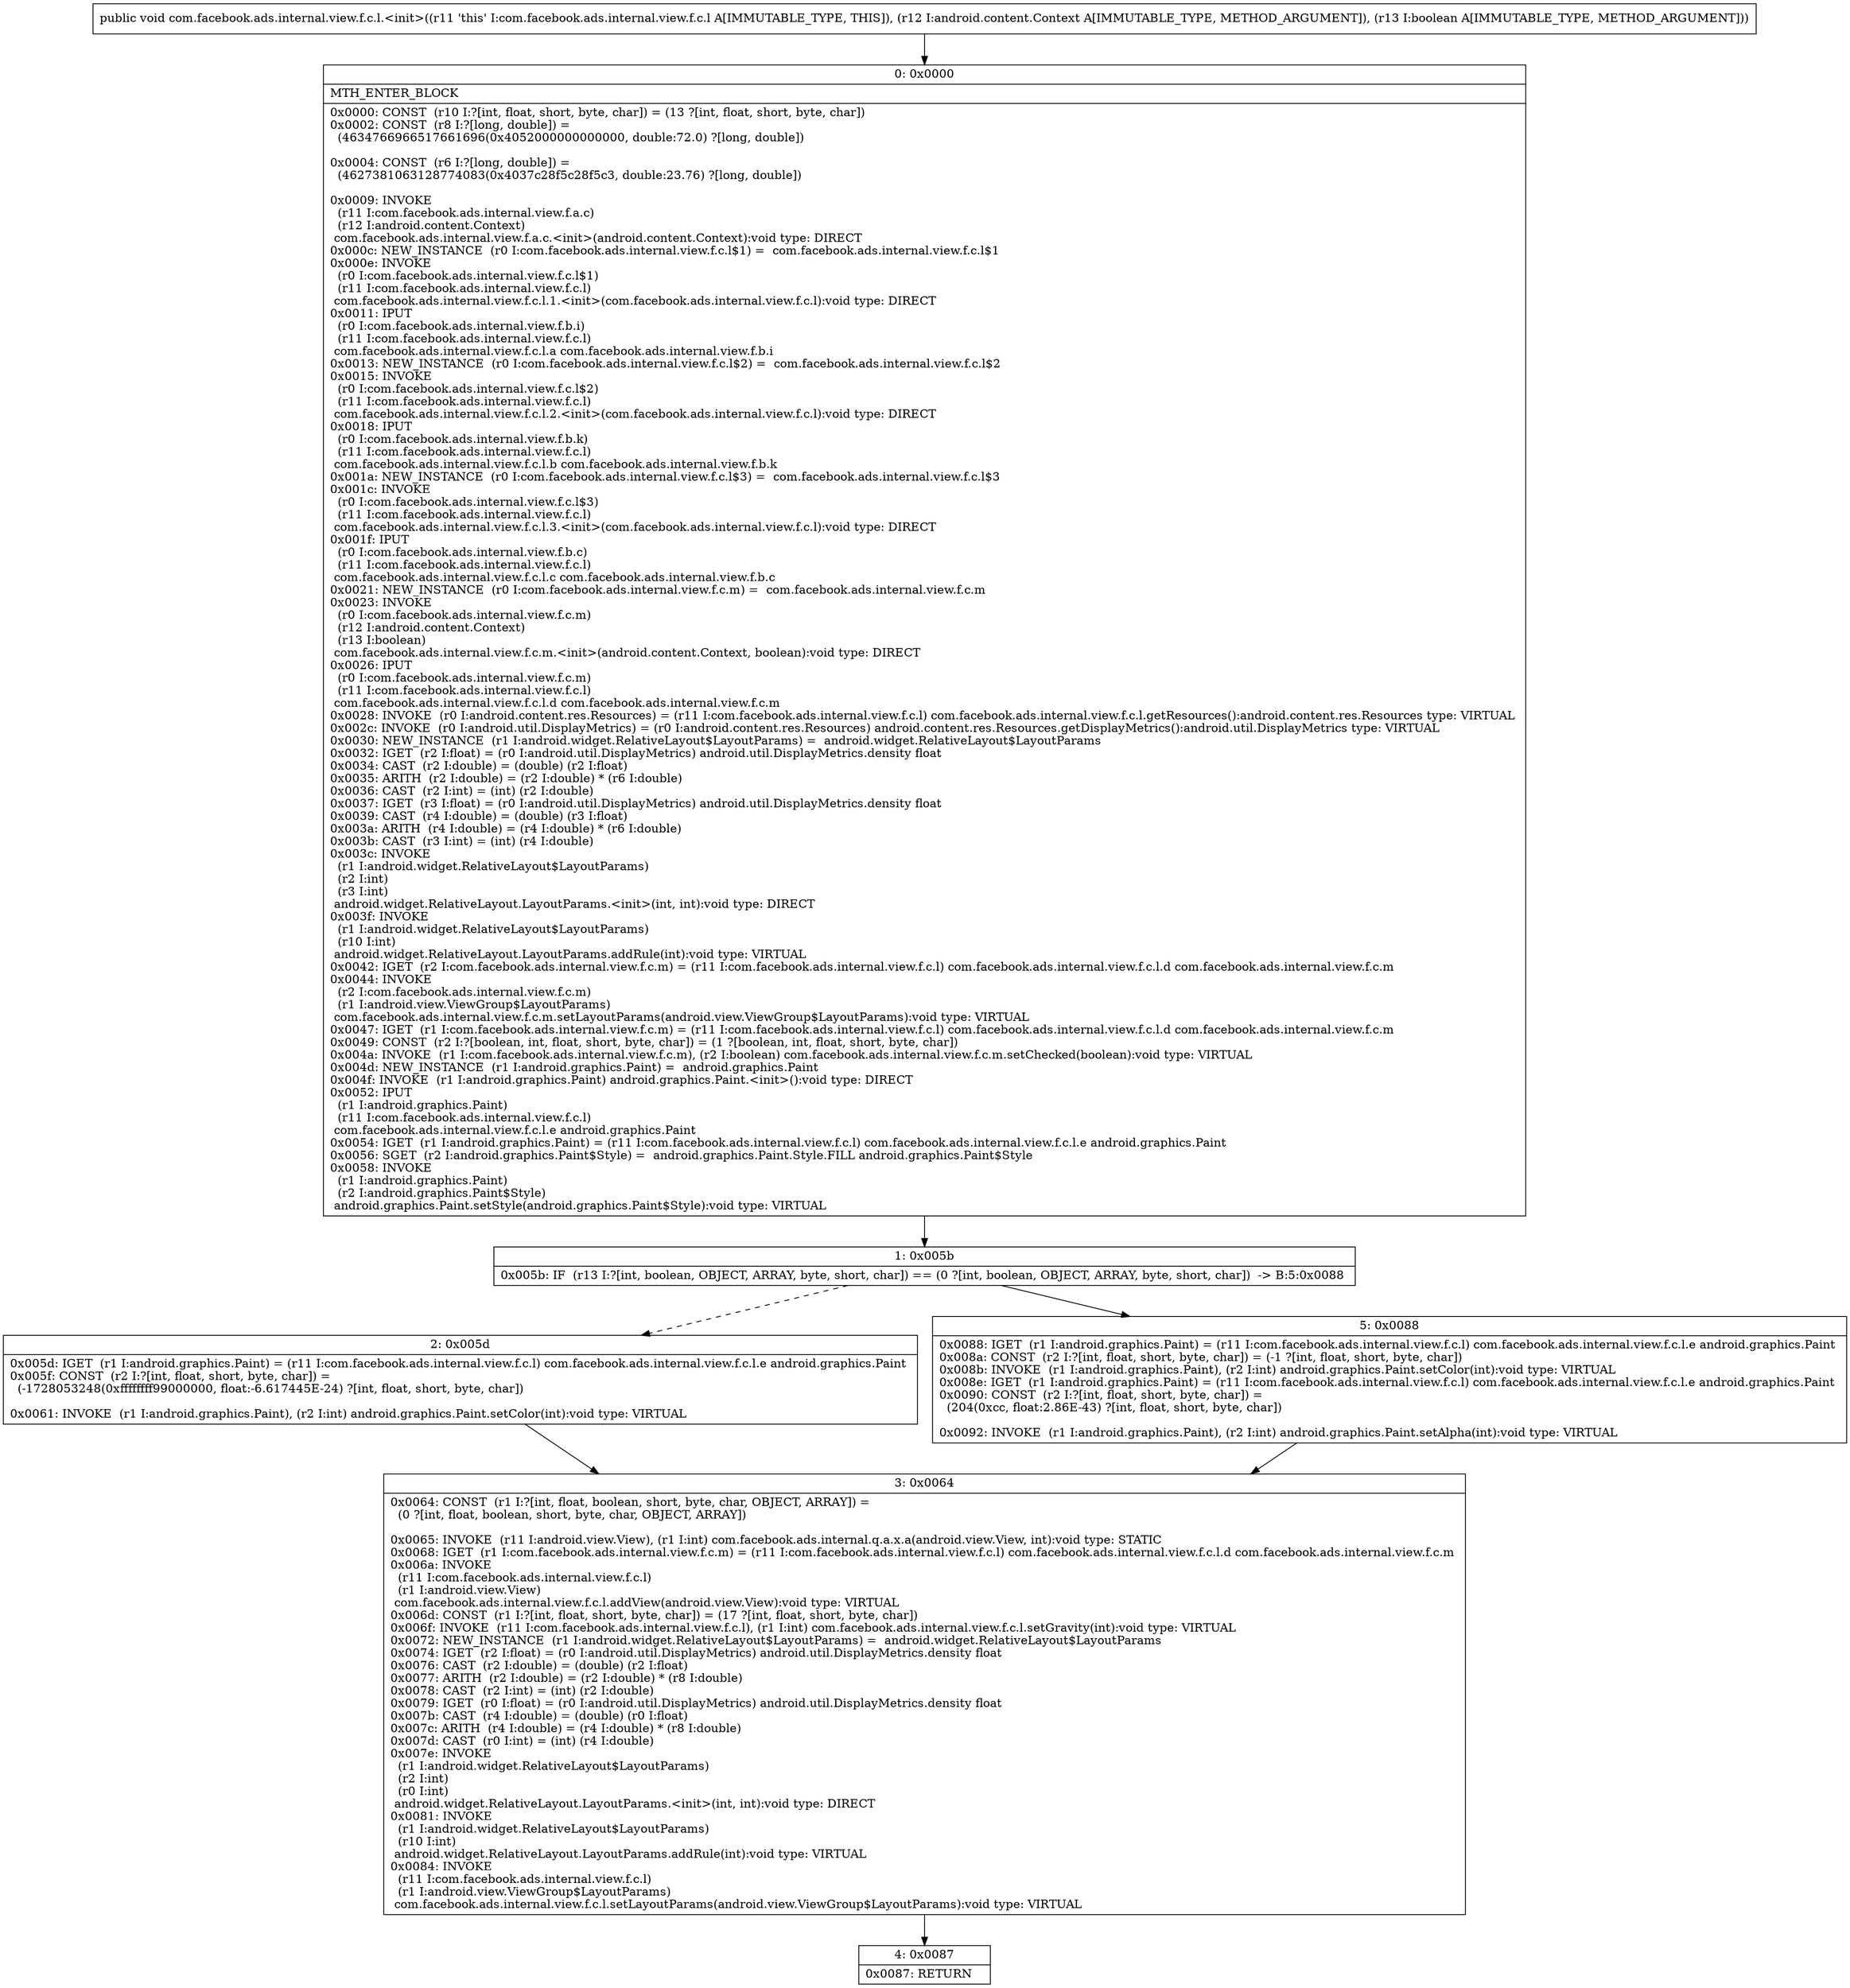 digraph "CFG forcom.facebook.ads.internal.view.f.c.l.\<init\>(Landroid\/content\/Context;Z)V" {
Node_0 [shape=record,label="{0\:\ 0x0000|MTH_ENTER_BLOCK\l|0x0000: CONST  (r10 I:?[int, float, short, byte, char]) = (13 ?[int, float, short, byte, char]) \l0x0002: CONST  (r8 I:?[long, double]) = \l  (4634766966517661696(0x4052000000000000, double:72.0) ?[long, double])\l \l0x0004: CONST  (r6 I:?[long, double]) = \l  (4627381063128774083(0x4037c28f5c28f5c3, double:23.76) ?[long, double])\l \l0x0009: INVOKE  \l  (r11 I:com.facebook.ads.internal.view.f.a.c)\l  (r12 I:android.content.Context)\l com.facebook.ads.internal.view.f.a.c.\<init\>(android.content.Context):void type: DIRECT \l0x000c: NEW_INSTANCE  (r0 I:com.facebook.ads.internal.view.f.c.l$1) =  com.facebook.ads.internal.view.f.c.l$1 \l0x000e: INVOKE  \l  (r0 I:com.facebook.ads.internal.view.f.c.l$1)\l  (r11 I:com.facebook.ads.internal.view.f.c.l)\l com.facebook.ads.internal.view.f.c.l.1.\<init\>(com.facebook.ads.internal.view.f.c.l):void type: DIRECT \l0x0011: IPUT  \l  (r0 I:com.facebook.ads.internal.view.f.b.i)\l  (r11 I:com.facebook.ads.internal.view.f.c.l)\l com.facebook.ads.internal.view.f.c.l.a com.facebook.ads.internal.view.f.b.i \l0x0013: NEW_INSTANCE  (r0 I:com.facebook.ads.internal.view.f.c.l$2) =  com.facebook.ads.internal.view.f.c.l$2 \l0x0015: INVOKE  \l  (r0 I:com.facebook.ads.internal.view.f.c.l$2)\l  (r11 I:com.facebook.ads.internal.view.f.c.l)\l com.facebook.ads.internal.view.f.c.l.2.\<init\>(com.facebook.ads.internal.view.f.c.l):void type: DIRECT \l0x0018: IPUT  \l  (r0 I:com.facebook.ads.internal.view.f.b.k)\l  (r11 I:com.facebook.ads.internal.view.f.c.l)\l com.facebook.ads.internal.view.f.c.l.b com.facebook.ads.internal.view.f.b.k \l0x001a: NEW_INSTANCE  (r0 I:com.facebook.ads.internal.view.f.c.l$3) =  com.facebook.ads.internal.view.f.c.l$3 \l0x001c: INVOKE  \l  (r0 I:com.facebook.ads.internal.view.f.c.l$3)\l  (r11 I:com.facebook.ads.internal.view.f.c.l)\l com.facebook.ads.internal.view.f.c.l.3.\<init\>(com.facebook.ads.internal.view.f.c.l):void type: DIRECT \l0x001f: IPUT  \l  (r0 I:com.facebook.ads.internal.view.f.b.c)\l  (r11 I:com.facebook.ads.internal.view.f.c.l)\l com.facebook.ads.internal.view.f.c.l.c com.facebook.ads.internal.view.f.b.c \l0x0021: NEW_INSTANCE  (r0 I:com.facebook.ads.internal.view.f.c.m) =  com.facebook.ads.internal.view.f.c.m \l0x0023: INVOKE  \l  (r0 I:com.facebook.ads.internal.view.f.c.m)\l  (r12 I:android.content.Context)\l  (r13 I:boolean)\l com.facebook.ads.internal.view.f.c.m.\<init\>(android.content.Context, boolean):void type: DIRECT \l0x0026: IPUT  \l  (r0 I:com.facebook.ads.internal.view.f.c.m)\l  (r11 I:com.facebook.ads.internal.view.f.c.l)\l com.facebook.ads.internal.view.f.c.l.d com.facebook.ads.internal.view.f.c.m \l0x0028: INVOKE  (r0 I:android.content.res.Resources) = (r11 I:com.facebook.ads.internal.view.f.c.l) com.facebook.ads.internal.view.f.c.l.getResources():android.content.res.Resources type: VIRTUAL \l0x002c: INVOKE  (r0 I:android.util.DisplayMetrics) = (r0 I:android.content.res.Resources) android.content.res.Resources.getDisplayMetrics():android.util.DisplayMetrics type: VIRTUAL \l0x0030: NEW_INSTANCE  (r1 I:android.widget.RelativeLayout$LayoutParams) =  android.widget.RelativeLayout$LayoutParams \l0x0032: IGET  (r2 I:float) = (r0 I:android.util.DisplayMetrics) android.util.DisplayMetrics.density float \l0x0034: CAST  (r2 I:double) = (double) (r2 I:float) \l0x0035: ARITH  (r2 I:double) = (r2 I:double) * (r6 I:double) \l0x0036: CAST  (r2 I:int) = (int) (r2 I:double) \l0x0037: IGET  (r3 I:float) = (r0 I:android.util.DisplayMetrics) android.util.DisplayMetrics.density float \l0x0039: CAST  (r4 I:double) = (double) (r3 I:float) \l0x003a: ARITH  (r4 I:double) = (r4 I:double) * (r6 I:double) \l0x003b: CAST  (r3 I:int) = (int) (r4 I:double) \l0x003c: INVOKE  \l  (r1 I:android.widget.RelativeLayout$LayoutParams)\l  (r2 I:int)\l  (r3 I:int)\l android.widget.RelativeLayout.LayoutParams.\<init\>(int, int):void type: DIRECT \l0x003f: INVOKE  \l  (r1 I:android.widget.RelativeLayout$LayoutParams)\l  (r10 I:int)\l android.widget.RelativeLayout.LayoutParams.addRule(int):void type: VIRTUAL \l0x0042: IGET  (r2 I:com.facebook.ads.internal.view.f.c.m) = (r11 I:com.facebook.ads.internal.view.f.c.l) com.facebook.ads.internal.view.f.c.l.d com.facebook.ads.internal.view.f.c.m \l0x0044: INVOKE  \l  (r2 I:com.facebook.ads.internal.view.f.c.m)\l  (r1 I:android.view.ViewGroup$LayoutParams)\l com.facebook.ads.internal.view.f.c.m.setLayoutParams(android.view.ViewGroup$LayoutParams):void type: VIRTUAL \l0x0047: IGET  (r1 I:com.facebook.ads.internal.view.f.c.m) = (r11 I:com.facebook.ads.internal.view.f.c.l) com.facebook.ads.internal.view.f.c.l.d com.facebook.ads.internal.view.f.c.m \l0x0049: CONST  (r2 I:?[boolean, int, float, short, byte, char]) = (1 ?[boolean, int, float, short, byte, char]) \l0x004a: INVOKE  (r1 I:com.facebook.ads.internal.view.f.c.m), (r2 I:boolean) com.facebook.ads.internal.view.f.c.m.setChecked(boolean):void type: VIRTUAL \l0x004d: NEW_INSTANCE  (r1 I:android.graphics.Paint) =  android.graphics.Paint \l0x004f: INVOKE  (r1 I:android.graphics.Paint) android.graphics.Paint.\<init\>():void type: DIRECT \l0x0052: IPUT  \l  (r1 I:android.graphics.Paint)\l  (r11 I:com.facebook.ads.internal.view.f.c.l)\l com.facebook.ads.internal.view.f.c.l.e android.graphics.Paint \l0x0054: IGET  (r1 I:android.graphics.Paint) = (r11 I:com.facebook.ads.internal.view.f.c.l) com.facebook.ads.internal.view.f.c.l.e android.graphics.Paint \l0x0056: SGET  (r2 I:android.graphics.Paint$Style) =  android.graphics.Paint.Style.FILL android.graphics.Paint$Style \l0x0058: INVOKE  \l  (r1 I:android.graphics.Paint)\l  (r2 I:android.graphics.Paint$Style)\l android.graphics.Paint.setStyle(android.graphics.Paint$Style):void type: VIRTUAL \l}"];
Node_1 [shape=record,label="{1\:\ 0x005b|0x005b: IF  (r13 I:?[int, boolean, OBJECT, ARRAY, byte, short, char]) == (0 ?[int, boolean, OBJECT, ARRAY, byte, short, char])  \-\> B:5:0x0088 \l}"];
Node_2 [shape=record,label="{2\:\ 0x005d|0x005d: IGET  (r1 I:android.graphics.Paint) = (r11 I:com.facebook.ads.internal.view.f.c.l) com.facebook.ads.internal.view.f.c.l.e android.graphics.Paint \l0x005f: CONST  (r2 I:?[int, float, short, byte, char]) = \l  (\-1728053248(0xffffffff99000000, float:\-6.617445E\-24) ?[int, float, short, byte, char])\l \l0x0061: INVOKE  (r1 I:android.graphics.Paint), (r2 I:int) android.graphics.Paint.setColor(int):void type: VIRTUAL \l}"];
Node_3 [shape=record,label="{3\:\ 0x0064|0x0064: CONST  (r1 I:?[int, float, boolean, short, byte, char, OBJECT, ARRAY]) = \l  (0 ?[int, float, boolean, short, byte, char, OBJECT, ARRAY])\l \l0x0065: INVOKE  (r11 I:android.view.View), (r1 I:int) com.facebook.ads.internal.q.a.x.a(android.view.View, int):void type: STATIC \l0x0068: IGET  (r1 I:com.facebook.ads.internal.view.f.c.m) = (r11 I:com.facebook.ads.internal.view.f.c.l) com.facebook.ads.internal.view.f.c.l.d com.facebook.ads.internal.view.f.c.m \l0x006a: INVOKE  \l  (r11 I:com.facebook.ads.internal.view.f.c.l)\l  (r1 I:android.view.View)\l com.facebook.ads.internal.view.f.c.l.addView(android.view.View):void type: VIRTUAL \l0x006d: CONST  (r1 I:?[int, float, short, byte, char]) = (17 ?[int, float, short, byte, char]) \l0x006f: INVOKE  (r11 I:com.facebook.ads.internal.view.f.c.l), (r1 I:int) com.facebook.ads.internal.view.f.c.l.setGravity(int):void type: VIRTUAL \l0x0072: NEW_INSTANCE  (r1 I:android.widget.RelativeLayout$LayoutParams) =  android.widget.RelativeLayout$LayoutParams \l0x0074: IGET  (r2 I:float) = (r0 I:android.util.DisplayMetrics) android.util.DisplayMetrics.density float \l0x0076: CAST  (r2 I:double) = (double) (r2 I:float) \l0x0077: ARITH  (r2 I:double) = (r2 I:double) * (r8 I:double) \l0x0078: CAST  (r2 I:int) = (int) (r2 I:double) \l0x0079: IGET  (r0 I:float) = (r0 I:android.util.DisplayMetrics) android.util.DisplayMetrics.density float \l0x007b: CAST  (r4 I:double) = (double) (r0 I:float) \l0x007c: ARITH  (r4 I:double) = (r4 I:double) * (r8 I:double) \l0x007d: CAST  (r0 I:int) = (int) (r4 I:double) \l0x007e: INVOKE  \l  (r1 I:android.widget.RelativeLayout$LayoutParams)\l  (r2 I:int)\l  (r0 I:int)\l android.widget.RelativeLayout.LayoutParams.\<init\>(int, int):void type: DIRECT \l0x0081: INVOKE  \l  (r1 I:android.widget.RelativeLayout$LayoutParams)\l  (r10 I:int)\l android.widget.RelativeLayout.LayoutParams.addRule(int):void type: VIRTUAL \l0x0084: INVOKE  \l  (r11 I:com.facebook.ads.internal.view.f.c.l)\l  (r1 I:android.view.ViewGroup$LayoutParams)\l com.facebook.ads.internal.view.f.c.l.setLayoutParams(android.view.ViewGroup$LayoutParams):void type: VIRTUAL \l}"];
Node_4 [shape=record,label="{4\:\ 0x0087|0x0087: RETURN   \l}"];
Node_5 [shape=record,label="{5\:\ 0x0088|0x0088: IGET  (r1 I:android.graphics.Paint) = (r11 I:com.facebook.ads.internal.view.f.c.l) com.facebook.ads.internal.view.f.c.l.e android.graphics.Paint \l0x008a: CONST  (r2 I:?[int, float, short, byte, char]) = (\-1 ?[int, float, short, byte, char]) \l0x008b: INVOKE  (r1 I:android.graphics.Paint), (r2 I:int) android.graphics.Paint.setColor(int):void type: VIRTUAL \l0x008e: IGET  (r1 I:android.graphics.Paint) = (r11 I:com.facebook.ads.internal.view.f.c.l) com.facebook.ads.internal.view.f.c.l.e android.graphics.Paint \l0x0090: CONST  (r2 I:?[int, float, short, byte, char]) = \l  (204(0xcc, float:2.86E\-43) ?[int, float, short, byte, char])\l \l0x0092: INVOKE  (r1 I:android.graphics.Paint), (r2 I:int) android.graphics.Paint.setAlpha(int):void type: VIRTUAL \l}"];
MethodNode[shape=record,label="{public void com.facebook.ads.internal.view.f.c.l.\<init\>((r11 'this' I:com.facebook.ads.internal.view.f.c.l A[IMMUTABLE_TYPE, THIS]), (r12 I:android.content.Context A[IMMUTABLE_TYPE, METHOD_ARGUMENT]), (r13 I:boolean A[IMMUTABLE_TYPE, METHOD_ARGUMENT])) }"];
MethodNode -> Node_0;
Node_0 -> Node_1;
Node_1 -> Node_2[style=dashed];
Node_1 -> Node_5;
Node_2 -> Node_3;
Node_3 -> Node_4;
Node_5 -> Node_3;
}

